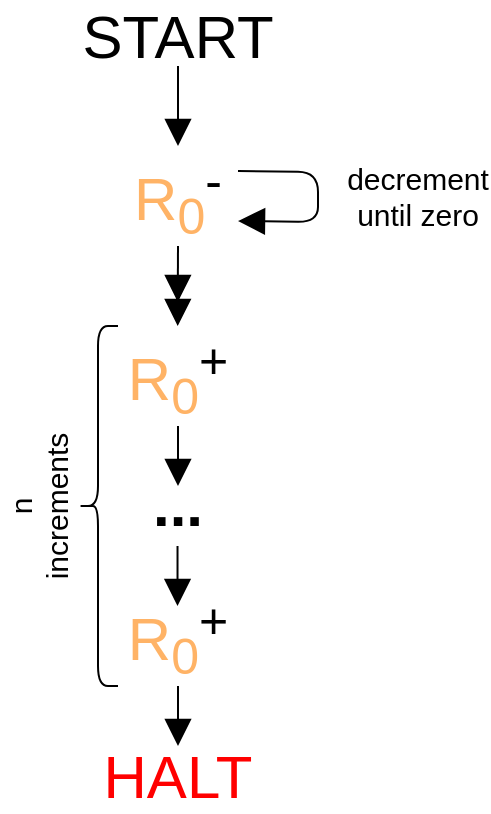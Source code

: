 <mxfile>
    <diagram id="ku914soHbz6tJDt8OB9S" name="Page-1">
        <mxGraphModel dx="1835" dy="2358" grid="1" gridSize="10" guides="1" tooltips="1" connect="1" arrows="1" fold="1" page="1" pageScale="1" pageWidth="850" pageHeight="1100" math="0" shadow="0">
            <root>
                <mxCell id="0"/>
                <mxCell id="1" parent="0"/>
                <mxCell id="2" value="HALT" style="text;html=1;strokeColor=none;fillColor=none;align=center;verticalAlign=middle;whiteSpace=wrap;rounded=0;fontSize=30;fontColor=#FF0000;" vertex="1" parent="1">
                    <mxGeometry x="30" y="360" width="80" height="30" as="geometry"/>
                </mxCell>
                <mxCell id="3" style="edgeStyle=none;html=1;endArrow=block;endFill=1;endSize=11;exitX=1;exitY=0.25;exitDx=0;exitDy=0;entryX=1;entryY=0.75;entryDx=0;entryDy=0;" edge="1" parent="1" source="5" target="5">
                    <mxGeometry relative="1" as="geometry">
                        <mxPoint x="210" y="-80" as="sourcePoint"/>
                        <mxPoint x="240" y="73" as="targetPoint"/>
                        <Array as="points">
                            <mxPoint x="140" y="73"/>
                            <mxPoint x="140" y="98"/>
                        </Array>
                    </mxGeometry>
                </mxCell>
                <mxCell id="6" style="edgeStyle=none;html=1;exitX=0.5;exitY=1;exitDx=0;exitDy=0;entryX=0.5;entryY=0;entryDx=0;entryDy=0;endSize=11;endArrow=block;endFill=1;" edge="1" parent="1" source="4" target="5">
                    <mxGeometry relative="1" as="geometry"/>
                </mxCell>
                <mxCell id="4" value="START" style="text;html=1;strokeColor=none;fillColor=none;align=center;verticalAlign=middle;whiteSpace=wrap;rounded=0;fontSize=30;" vertex="1" parent="1">
                    <mxGeometry x="20" y="-10" width="100" height="30" as="geometry"/>
                </mxCell>
                <mxCell id="7" style="edgeStyle=none;html=1;exitX=0.5;exitY=1;exitDx=0;exitDy=0;endArrow=doubleBlock;endFill=1;endSize=11;" edge="1" parent="1" source="5">
                    <mxGeometry relative="1" as="geometry">
                        <mxPoint x="69.857" y="150.0" as="targetPoint"/>
                    </mxGeometry>
                </mxCell>
                <mxCell id="5" value="&lt;font color=&quot;#ffb366&quot;&gt;R&lt;sub&gt;0&lt;/sub&gt;&lt;/font&gt;&lt;sup&gt;-&lt;/sup&gt;" style="text;html=1;strokeColor=none;fillColor=none;align=center;verticalAlign=middle;whiteSpace=wrap;rounded=0;fontSize=30;" vertex="1" parent="1">
                    <mxGeometry x="40" y="60" width="60" height="50" as="geometry"/>
                </mxCell>
                <mxCell id="9" style="edgeStyle=none;html=1;exitX=0.5;exitY=1;exitDx=0;exitDy=0;endArrow=block;endFill=1;endSize=11;" edge="1" parent="1" source="8">
                    <mxGeometry relative="1" as="geometry">
                        <mxPoint x="70" y="230" as="targetPoint"/>
                    </mxGeometry>
                </mxCell>
                <mxCell id="8" value="&lt;font color=&quot;#ffb366&quot;&gt;R&lt;sub&gt;0&lt;/sub&gt;&lt;/font&gt;&lt;sup&gt;+&lt;/sup&gt;" style="text;html=1;strokeColor=none;fillColor=none;align=center;verticalAlign=middle;whiteSpace=wrap;rounded=0;fontSize=30;" vertex="1" parent="1">
                    <mxGeometry x="40" y="150" width="60" height="50" as="geometry"/>
                </mxCell>
                <mxCell id="13" style="edgeStyle=none;html=1;exitX=0.5;exitY=1;exitDx=0;exitDy=0;entryX=0.5;entryY=0;entryDx=0;entryDy=0;endArrow=block;endFill=1;endSize=11;" edge="1" parent="1" source="10" target="2">
                    <mxGeometry relative="1" as="geometry"/>
                </mxCell>
                <mxCell id="10" value="&lt;font color=&quot;#ffb366&quot;&gt;R&lt;sub&gt;0&lt;/sub&gt;&lt;/font&gt;&lt;sup&gt;+&lt;/sup&gt;" style="text;html=1;strokeColor=none;fillColor=none;align=center;verticalAlign=middle;whiteSpace=wrap;rounded=0;fontSize=30;" vertex="1" parent="1">
                    <mxGeometry x="40" y="280" width="60" height="50" as="geometry"/>
                </mxCell>
                <mxCell id="12" style="edgeStyle=none;html=1;exitX=0.5;exitY=1;exitDx=0;exitDy=0;endArrow=block;endFill=1;endSize=11;" edge="1" parent="1">
                    <mxGeometry relative="1" as="geometry">
                        <mxPoint x="69.76" y="290" as="targetPoint"/>
                        <mxPoint x="69.76" y="260.0" as="sourcePoint"/>
                    </mxGeometry>
                </mxCell>
                <mxCell id="14" value="..." style="text;html=1;strokeColor=none;fillColor=none;align=center;verticalAlign=bottom;whiteSpace=wrap;rounded=0;fontStyle=1;fontSize=30;" vertex="1" parent="1">
                    <mxGeometry x="40" y="230" width="60" height="30" as="geometry"/>
                </mxCell>
                <mxCell id="15" value="" style="shape=curlyBracket;whiteSpace=wrap;html=1;rounded=1;fontSize=30;" vertex="1" parent="1">
                    <mxGeometry x="20" y="150" width="20" height="180" as="geometry"/>
                </mxCell>
                <mxCell id="16" value="n increments" style="text;html=1;strokeColor=none;fillColor=none;align=center;verticalAlign=middle;whiteSpace=wrap;rounded=0;fontSize=15;rotation=-90;" vertex="1" parent="1">
                    <mxGeometry x="-30" y="225" width="60" height="30" as="geometry"/>
                </mxCell>
                <mxCell id="17" value="decrement until zero" style="text;html=1;strokeColor=none;fillColor=none;align=center;verticalAlign=middle;whiteSpace=wrap;rounded=0;fontSize=15;rotation=0;" vertex="1" parent="1">
                    <mxGeometry x="160" y="70" width="60" height="30" as="geometry"/>
                </mxCell>
            </root>
        </mxGraphModel>
    </diagram>
</mxfile>
